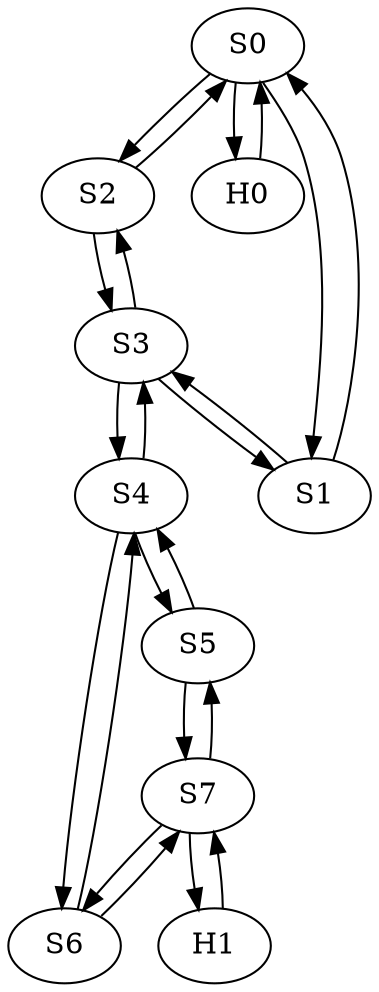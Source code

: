 strict digraph  {
	S0	 [id=0,
		ip="10.0.0.0",
		mac="00:00:0a:00:00:00",
		type=switch];
	S2	 [id=2,
		ip="10.0.0.2",
		mac="00:00:0a:00:00:02",
		type=switch];
	S0 -> S2	 [dst_port=1,
		src_port=3];
	H0	 [id=-1,
		ip="10.255.255.253",
		mac="00:00:0a:ff:ff:fd",
		type=host];
	S0 -> H0	 [dst_port=1,
		src_port=1];
	S1	 [id=1,
		ip="10.0.0.1",
		mac="00:00:0a:00:00:01",
		type=switch];
	S0 -> S1	 [dst_port=1,
		src_port=2];
	S3	 [id=3,
		ip="10.0.0.3",
		mac="00:00:0a:00:00:03",
		type=switch];
	S3 -> S2	 [dst_port=2,
		src_port=2];
	S4	 [id=4,
		ip="10.0.0.4",
		mac="00:00:0a:00:00:04",
		type=switch];
	S3 -> S4	 [dst_port=1,
		src_port=3];
	S3 -> S1	 [dst_port=2,
		src_port=1];
	S2 -> S0	 [dst_port=3,
		src_port=1];
	S2 -> S3	 [dst_port=2,
		src_port=2];
	H0 -> S0	 [dst_port=1,
		src_port=1];
	H1	 [id=8,
		ip="10.0.0.8",
		mac="00:00:0a:00:00:08",
		type=host];
	S7	 [id=7,
		ip="10.0.0.7",
		mac="00:00:0a:00:00:07",
		type=switch];
	H1 -> S7	 [dst_port=3,
		src_port=1];
	S7 -> H1	 [dst_port=1,
		src_port=3];
	S6	 [id=6,
		ip="10.0.0.6",
		mac="00:00:0a:00:00:06",
		type=switch];
	S7 -> S6	 [dst_port=2,
		src_port=2];
	S5	 [id=5,
		ip="10.0.0.5",
		mac="00:00:0a:00:00:05",
		type=switch];
	S7 -> S5	 [dst_port=2,
		src_port=1];
	S6 -> S7	 [dst_port=2,
		src_port=2];
	S6 -> S4	 [dst_port=3,
		src_port=1];
	S5 -> S7	 [dst_port=1,
		src_port=2];
	S5 -> S4	 [dst_port=2,
		src_port=1];
	S4 -> S3	 [dst_port=3,
		src_port=1];
	S4 -> S6	 [dst_port=1,
		src_port=3];
	S4 -> S5	 [dst_port=1,
		src_port=2];
	S1 -> S0	 [dst_port=2,
		src_port=1];
	S1 -> S3	 [dst_port=1,
		src_port=2];
}
